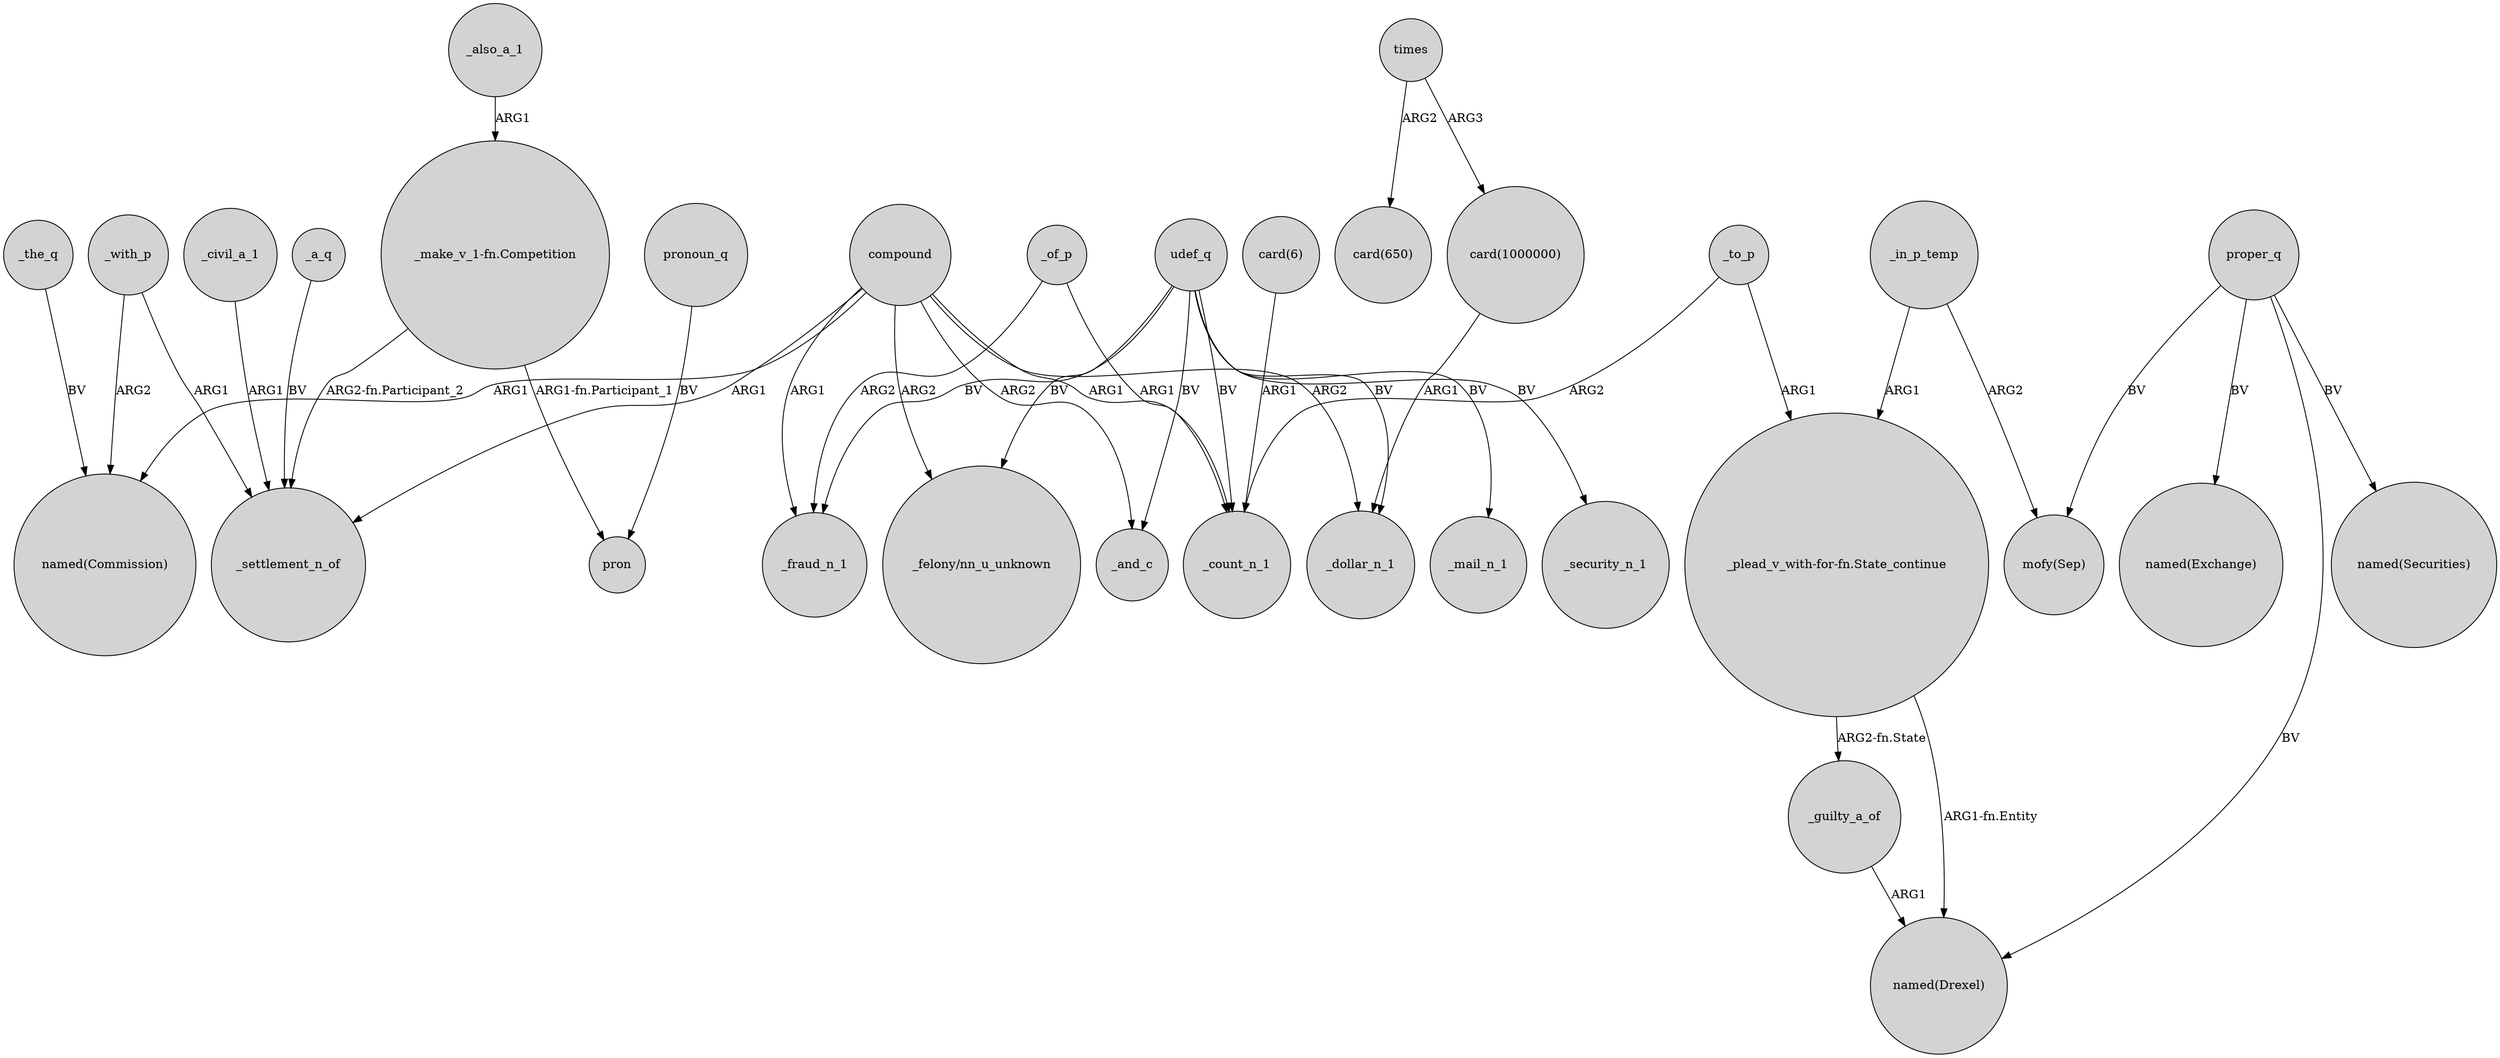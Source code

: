 digraph {
	node [shape=circle style=filled]
	udef_q -> "_felony/nn_u_unknown" [label=BV]
	compound -> "named(Commission)" [label=ARG1]
	proper_q -> "named(Securities)" [label=BV]
	udef_q -> _mail_n_1 [label=BV]
	_of_p -> _count_n_1 [label=ARG1]
	udef_q -> _count_n_1 [label=BV]
	times -> "card(1000000)" [label=ARG3]
	"card(6)" -> _count_n_1 [label=ARG1]
	compound -> _dollar_n_1 [label=ARG2]
	proper_q -> "named(Drexel)" [label=BV]
	compound -> _settlement_n_of [label=ARG1]
	proper_q -> "named(Exchange)" [label=BV]
	udef_q -> _and_c [label=BV]
	udef_q -> _security_n_1 [label=BV]
	compound -> _and_c [label=ARG2]
	_to_p -> _count_n_1 [label=ARG2]
	_the_q -> "named(Commission)" [label=BV]
	times -> "card(650)" [label=ARG2]
	_a_q -> _settlement_n_of [label=BV]
	pronoun_q -> pron [label=BV]
	"_plead_v_with-for-fn.State_continue" -> "named(Drexel)" [label="ARG1-fn.Entity"]
	compound -> _fraud_n_1 [label=ARG1]
	_with_p -> _settlement_n_of [label=ARG1]
	"_make_v_1-fn.Competition" -> _settlement_n_of [label="ARG2-fn.Participant_2"]
	_with_p -> "named(Commission)" [label=ARG2]
	"_make_v_1-fn.Competition" -> pron [label="ARG1-fn.Participant_1"]
	compound -> "_felony/nn_u_unknown" [label=ARG2]
	compound -> _count_n_1 [label=ARG1]
	udef_q -> _dollar_n_1 [label=BV]
	_in_p_temp -> "_plead_v_with-for-fn.State_continue" [label=ARG1]
	"card(1000000)" -> _dollar_n_1 [label=ARG1]
	"_plead_v_with-for-fn.State_continue" -> _guilty_a_of [label="ARG2-fn.State"]
	_guilty_a_of -> "named(Drexel)" [label=ARG1]
	_civil_a_1 -> _settlement_n_of [label=ARG1]
	proper_q -> "mofy(Sep)" [label=BV]
	_to_p -> "_plead_v_with-for-fn.State_continue" [label=ARG1]
	udef_q -> _fraud_n_1 [label=BV]
	_also_a_1 -> "_make_v_1-fn.Competition" [label=ARG1]
	_in_p_temp -> "mofy(Sep)" [label=ARG2]
	_of_p -> _fraud_n_1 [label=ARG2]
}
